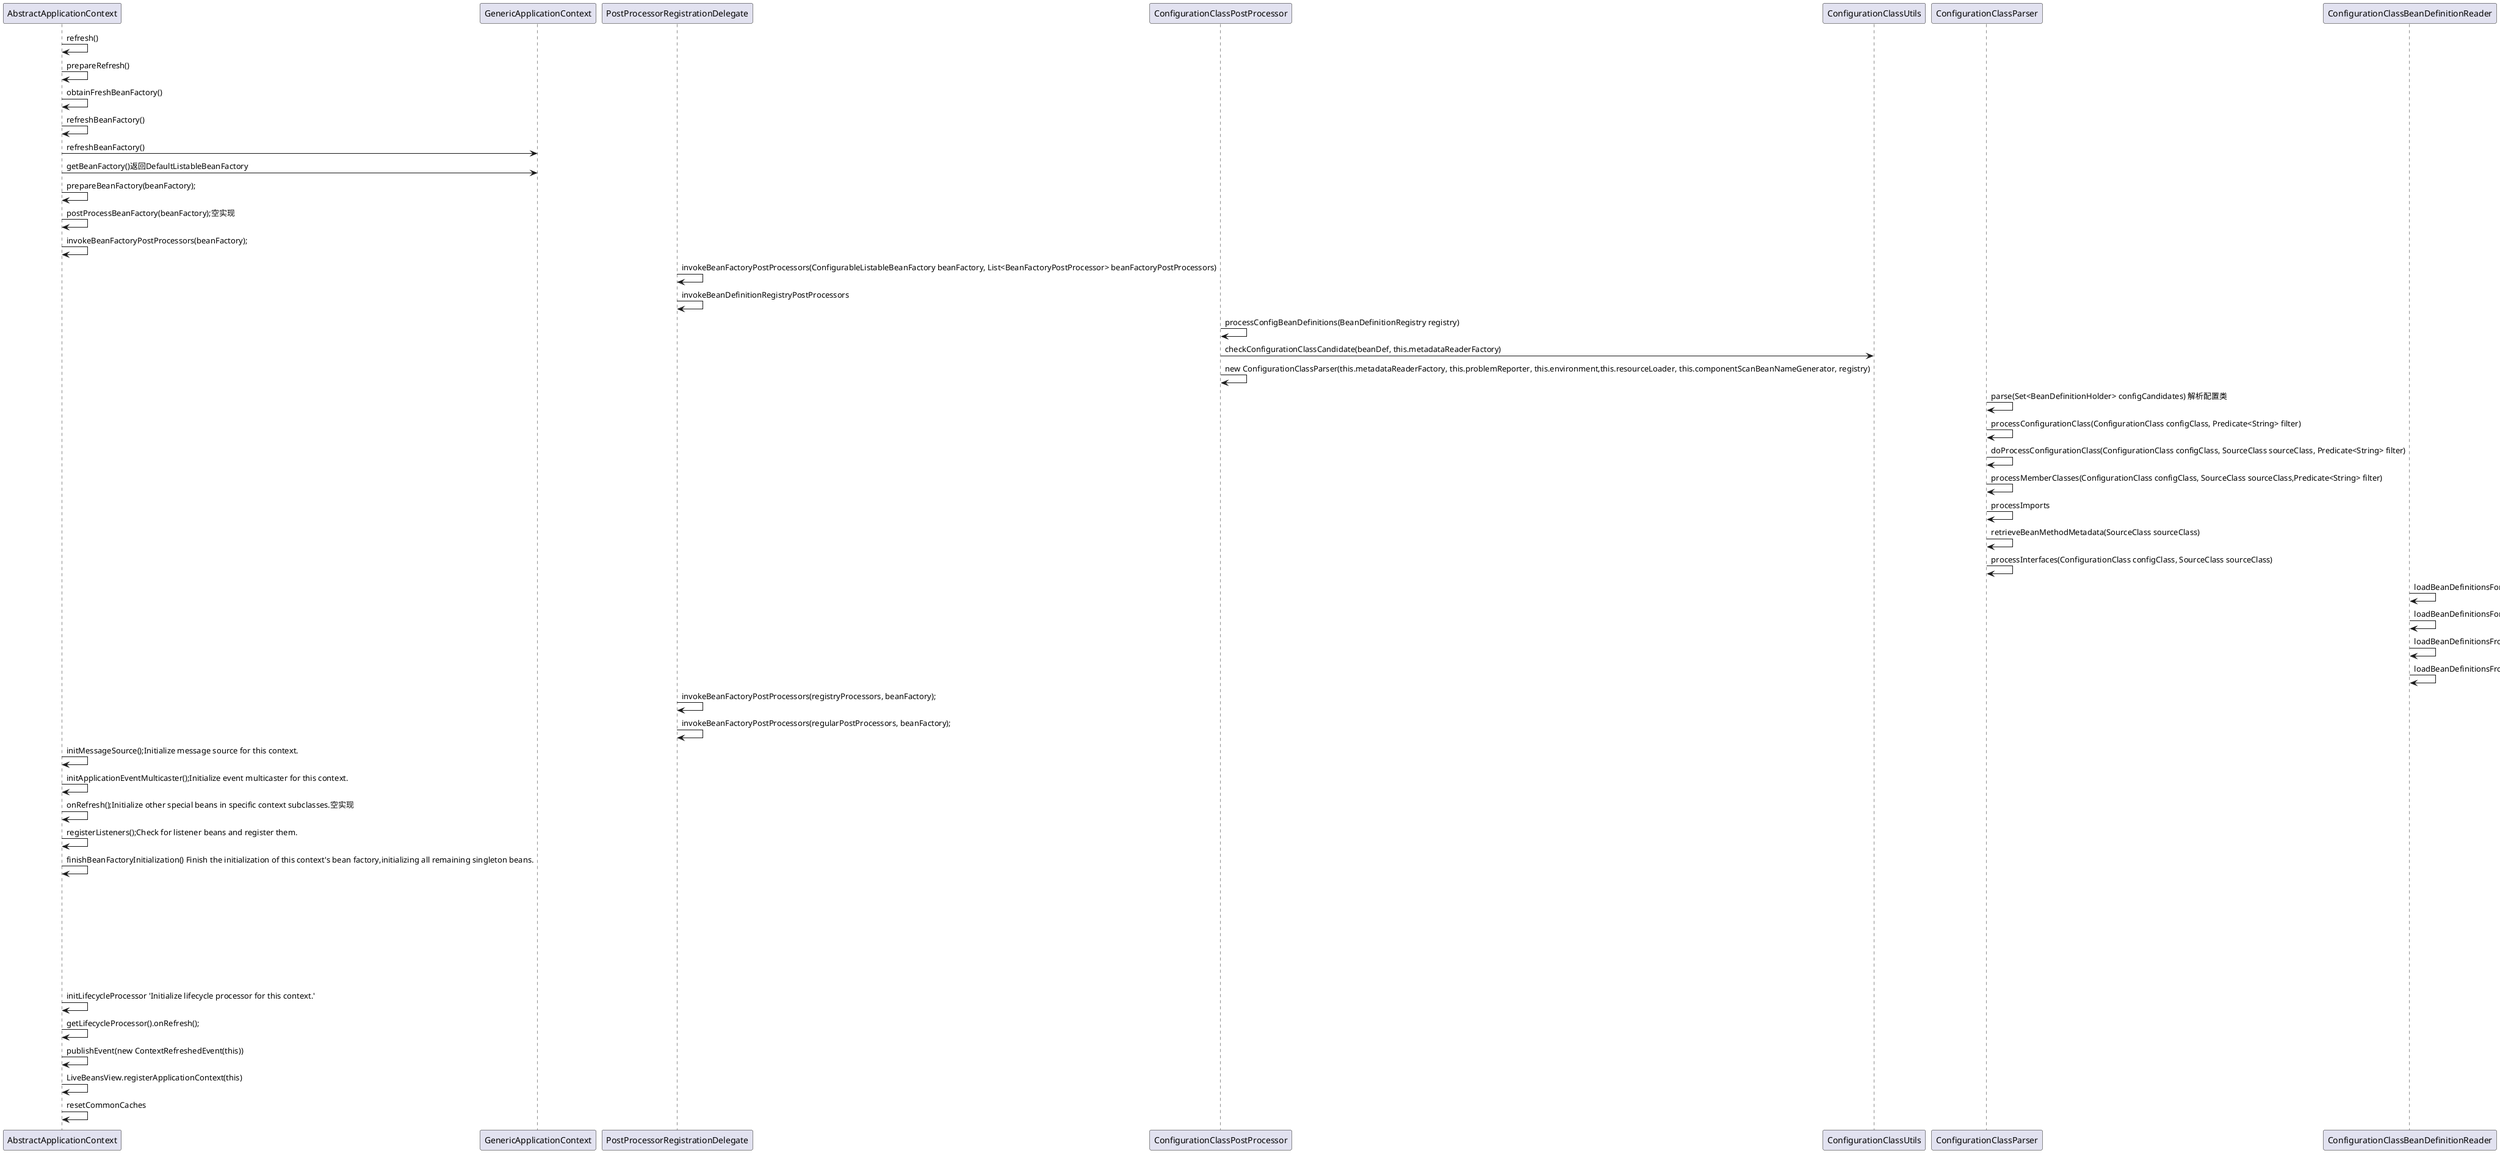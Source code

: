 @startuml
AbstractApplicationContext -> AbstractApplicationContext: refresh()

AbstractApplicationContext -> AbstractApplicationContext: prepareRefresh()

AbstractApplicationContext -> AbstractApplicationContext: obtainFreshBeanFactory()
AbstractApplicationContext -> AbstractApplicationContext: refreshBeanFactory()
AbstractApplicationContext -> GenericApplicationContext: refreshBeanFactory()
'GenericApplicationContext() {this.beanFactory = new DefaultListableBeanFactory();}'
'public AbstractAutowireCapableBeanFactory() {''
'		super();'
'		ignoreDependencyInterface(BeanNameAware.class);'
'		ignoreDependencyInterface(BeanFactoryAware.class);'
'		ignoreDependencyInterface(BeanClassLoaderAware.class);'
'	}'
AbstractApplicationContext -> GenericApplicationContext: getBeanFactory()返回DefaultListableBeanFactory

AbstractApplicationContext -> AbstractApplicationContext: prepareBeanFactory(beanFactory);
'Configure the factory's standard context characteristics,such as the context's ClassLoader and post-processors.'
'beanFactory.addBeanPostProcessor(new ApplicationContextAwareProcessor(this));'
'beanFactory.addBeanPostProcessor(new ApplicationListenerDetector(this));'

AbstractApplicationContext -> AbstractApplicationContext: postProcessBeanFactory(beanFactory);空实现
'Modify the application context's internal bean factory after its standard initialization. All bean definitions will have been loaded, but no beans
'will have been instantiated yet. This allows for registering special BeanPostProcessors etc in certain ApplicationContext implementations'

AbstractApplicationContext -> AbstractApplicationContext: invokeBeanFactoryPostProcessors(beanFactory);
PostProcessorRegistrationDelegate -> PostProcessorRegistrationDelegate: invokeBeanFactoryPostProcessors(ConfigurableListableBeanFactory beanFactory, List<BeanFactoryPostProcessor> beanFactoryPostProcessors)
PostProcessorRegistrationDelegate -> PostProcessorRegistrationDelegate: invokeBeanDefinitionRegistryPostProcessors
'postProcessor.postProcessBeanDefinitionRegistry(registry);'
ConfigurationClassPostProcessor -> ConfigurationClassPostProcessor: processConfigBeanDefinitions(BeanDefinitionRegistry registry)
ConfigurationClassPostProcessor -> ConfigurationClassUtils: checkConfigurationClassCandidate(beanDef, this.metadataReaderFactory)
'configCandidates.add(new BeanDefinitionHolder(beanDef, beanName));'
ConfigurationClassPostProcessor -> ConfigurationClassPostProcessor: new ConfigurationClassParser(this.metadataReaderFactory, this.problemReporter, this.environment,this.resourceLoader, this.componentScanBeanNameGenerator, registry)
ConfigurationClassParser -> ConfigurationClassParser: parse(Set<BeanDefinitionHolder> configCandidates) 解析配置类
ConfigurationClassParser -> ConfigurationClassParser: processConfigurationClass(ConfigurationClass configClass, Predicate<String> filter)
ConfigurationClassParser -> ConfigurationClassParser: doProcessConfigurationClass(ConfigurationClass configClass, SourceClass sourceClass, Predicate<String> filter)
ConfigurationClassParser -> ConfigurationClassParser: processMemberClasses(ConfigurationClass configClass, SourceClass sourceClass,Predicate<String> filter)
ConfigurationClassParser -> ConfigurationClassParser: processImports
ConfigurationClassParser -> ConfigurationClassParser: retrieveBeanMethodMetadata(SourceClass sourceClass)
ConfigurationClassParser -> ConfigurationClassParser: processInterfaces(ConfigurationClass configClass, SourceClass sourceClass)
'this.reader = new ConfigurationClassBeanDefinitionReader('
'						registry, this.sourceExtractor, this.resourceLoader, this.environment,'
'						this.importBeanNameGenerator, parser.getImportRegistry())'
ConfigurationClassBeanDefinitionReader -> ConfigurationClassBeanDefinitionReader: loadBeanDefinitionsForConfigurationClass(ConfigurationClass configClass, TrackedConditionEvaluator trackedConditionEvaluator)
ConfigurationClassBeanDefinitionReader -> ConfigurationClassBeanDefinitionReader: loadBeanDefinitionsForBeanMethod(BeanMethod beanMethod)
ConfigurationClassBeanDefinitionReader -> ConfigurationClassBeanDefinitionReader: loadBeanDefinitionsFromImportedResources(Map<String, Class<? extends BeanDefinitionReader>> importedResources)
ConfigurationClassBeanDefinitionReader -> ConfigurationClassBeanDefinitionReader: loadBeanDefinitionsFromRegistrars(Map<ImportBeanDefinitionRegistrar, AnnotationMetadata> registrars)
PostProcessorRegistrationDelegate -> PostProcessorRegistrationDelegate: invokeBeanFactoryPostProcessors(registryProcessors, beanFactory);
PostProcessorRegistrationDelegate -> PostProcessorRegistrationDelegate: invokeBeanFactoryPostProcessors(regularPostProcessors, beanFactory);

AbstractApplicationContext -> AbstractApplicationContext: initMessageSource();Initialize message source for this context.

AbstractApplicationContext -> AbstractApplicationContext: initApplicationEventMulticaster();Initialize event multicaster for this context.

AbstractApplicationContext -> AbstractApplicationContext: onRefresh();Initialize other special beans in specific context subclasses.空实现

AbstractApplicationContext -> AbstractApplicationContext: registerListeners();Check for listener beans and register them.

AbstractApplicationContext -> AbstractApplicationContext: finishBeanFactoryInitialization() Finish the initialization of this context's bean factory,initializing all remaining singleton beans.
'Initialize conversion service for this context.'
' Register a default embedded value resolver if no bean post-processor'
'(such as a PropertyPlaceholderConfigurer bean) registered any before:'
'at this point, primarily for resolution in annotation attribute values.'
'Initialize LoadTimeWeaverAware beans early to allow for registering their transformers early.'
'Stop using the temporary ClassLoader for type matching.'
'Allow for caching all bean definition metadata, not expecting further changes.'

DefaultListableBeanFactory -> DefaultListableBeanFactory: preInstantiateSingletons()
DefaultListableBeanFactory -> DefaultListableBeanFactory: getBean() 见getBean的uml图

DefaultListableBeanFactory -> DefaultListableBeanFactory: finishRefresh()
'Clear context-level resource caches (such as ASM metadata from scanning).'
DefaultResourceLoader -> DefaultResourceLoader: clearResourceCaches()
AbstractApplicationContext -> AbstractApplicationContext: initLifecycleProcessor 'Initialize lifecycle processor for this context.'
'Propagate refresh to lifecycle processor first.'
AbstractApplicationContext -> AbstractApplicationContext: getLifecycleProcessor().onRefresh();
AbstractApplicationContext -> AbstractApplicationContext: publishEvent(new ContextRefreshedEvent(this))
'Participate in LiveBeansView MBean, if active.'
AbstractApplicationContext -> AbstractApplicationContext: LiveBeansView.registerApplicationContext(this)
'Reset common introspection caches in Spring's core, since we'
 ' might not ever need metadata for singleton beans anymore...'
AbstractApplicationContext -> AbstractApplicationContext: resetCommonCaches
@enduml